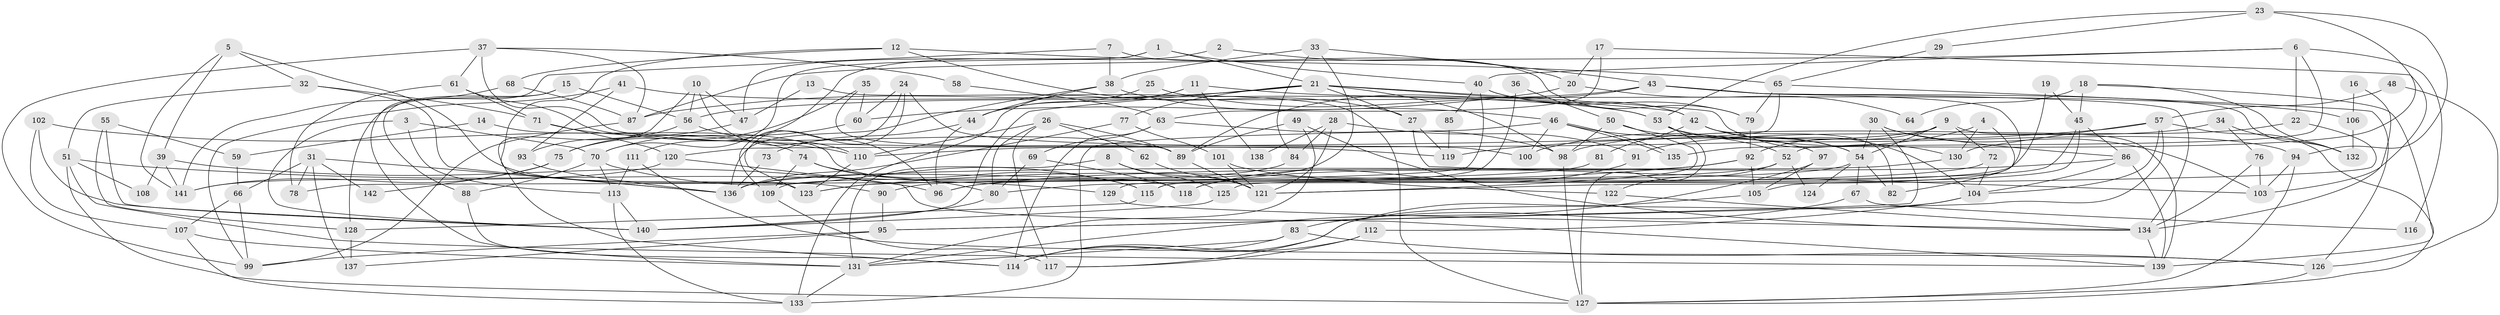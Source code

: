 // Generated by graph-tools (version 1.1) at 2025/02/03/09/25 03:02:03]
// undirected, 142 vertices, 284 edges
graph export_dot {
graph [start="1"]
  node [color=gray90,style=filled];
  1;
  2;
  3;
  4;
  5;
  6;
  7;
  8;
  9;
  10;
  11;
  12;
  13;
  14;
  15;
  16;
  17;
  18;
  19;
  20;
  21;
  22;
  23;
  24;
  25;
  26;
  27;
  28;
  29;
  30;
  31;
  32;
  33;
  34;
  35;
  36;
  37;
  38;
  39;
  40;
  41;
  42;
  43;
  44;
  45;
  46;
  47;
  48;
  49;
  50;
  51;
  52;
  53;
  54;
  55;
  56;
  57;
  58;
  59;
  60;
  61;
  62;
  63;
  64;
  65;
  66;
  67;
  68;
  69;
  70;
  71;
  72;
  73;
  74;
  75;
  76;
  77;
  78;
  79;
  80;
  81;
  82;
  83;
  84;
  85;
  86;
  87;
  88;
  89;
  90;
  91;
  92;
  93;
  94;
  95;
  96;
  97;
  98;
  99;
  100;
  101;
  102;
  103;
  104;
  105;
  106;
  107;
  108;
  109;
  110;
  111;
  112;
  113;
  114;
  115;
  116;
  117;
  118;
  119;
  120;
  121;
  122;
  123;
  124;
  125;
  126;
  127;
  128;
  129;
  130;
  131;
  132;
  133;
  134;
  135;
  136;
  137;
  138;
  139;
  140;
  141;
  142;
  1 -- 21;
  1 -- 40;
  1 -- 47;
  1 -- 70;
  2 -- 20;
  2 -- 111;
  3 -- 113;
  3 -- 70;
  3 -- 140;
  4 -- 82;
  4 -- 130;
  4 -- 100;
  5 -- 32;
  5 -- 141;
  5 -- 39;
  5 -- 90;
  6 -- 52;
  6 -- 40;
  6 -- 22;
  6 -- 87;
  6 -- 116;
  7 -- 131;
  7 -- 79;
  7 -- 38;
  8 -- 131;
  8 -- 121;
  8 -- 125;
  9 -- 110;
  9 -- 92;
  9 -- 54;
  9 -- 72;
  9 -- 139;
  10 -- 47;
  10 -- 114;
  10 -- 56;
  10 -- 96;
  11 -- 44;
  11 -- 133;
  11 -- 106;
  11 -- 138;
  12 -- 27;
  12 -- 68;
  12 -- 65;
  12 -- 123;
  13 -- 47;
  13 -- 127;
  14 -- 118;
  14 -- 59;
  15 -- 88;
  15 -- 56;
  15 -- 128;
  16 -- 106;
  16 -- 134;
  17 -- 103;
  17 -- 63;
  17 -- 20;
  18 -- 45;
  18 -- 139;
  18 -- 64;
  18 -- 132;
  19 -- 129;
  19 -- 45;
  20 -- 60;
  20 -- 64;
  21 -- 42;
  21 -- 27;
  21 -- 77;
  21 -- 87;
  21 -- 98;
  21 -- 130;
  21 -- 140;
  22 -- 98;
  22 -- 121;
  23 -- 53;
  23 -- 94;
  23 -- 29;
  23 -- 135;
  24 -- 100;
  24 -- 123;
  24 -- 60;
  24 -- 109;
  25 -- 44;
  25 -- 53;
  26 -- 80;
  26 -- 117;
  26 -- 62;
  26 -- 89;
  26 -- 110;
  27 -- 103;
  27 -- 119;
  28 -- 84;
  28 -- 121;
  28 -- 91;
  28 -- 138;
  29 -- 65;
  30 -- 54;
  30 -- 95;
  30 -- 86;
  30 -- 103;
  31 -- 137;
  31 -- 66;
  31 -- 78;
  31 -- 136;
  31 -- 142;
  32 -- 136;
  32 -- 71;
  32 -- 51;
  33 -- 109;
  33 -- 43;
  33 -- 38;
  33 -- 84;
  34 -- 132;
  34 -- 76;
  34 -- 91;
  35 -- 89;
  35 -- 60;
  35 -- 75;
  36 -- 115;
  36 -- 50;
  37 -- 61;
  37 -- 87;
  37 -- 58;
  37 -- 99;
  37 -- 119;
  38 -- 44;
  38 -- 46;
  38 -- 136;
  39 -- 96;
  39 -- 108;
  39 -- 141;
  40 -- 79;
  40 -- 78;
  40 -- 42;
  40 -- 85;
  41 -- 93;
  41 -- 99;
  41 -- 53;
  42 -- 54;
  42 -- 81;
  42 -- 82;
  42 -- 104;
  43 -- 89;
  43 -- 134;
  43 -- 56;
  43 -- 105;
  43 -- 132;
  44 -- 96;
  44 -- 73;
  45 -- 125;
  45 -- 86;
  45 -- 115;
  46 -- 135;
  46 -- 135;
  46 -- 52;
  46 -- 100;
  46 -- 133;
  47 -- 75;
  48 -- 57;
  48 -- 126;
  49 -- 134;
  49 -- 89;
  49 -- 131;
  50 -- 54;
  50 -- 98;
  50 -- 121;
  51 -- 139;
  51 -- 108;
  51 -- 127;
  51 -- 129;
  52 -- 90;
  52 -- 122;
  52 -- 124;
  53 -- 97;
  53 -- 94;
  53 -- 127;
  54 -- 96;
  54 -- 67;
  54 -- 82;
  54 -- 124;
  55 -- 140;
  55 -- 128;
  55 -- 59;
  56 -- 93;
  56 -- 110;
  57 -- 127;
  57 -- 130;
  57 -- 95;
  57 -- 104;
  57 -- 119;
  58 -- 63;
  59 -- 66;
  60 -- 70;
  61 -- 89;
  61 -- 71;
  61 -- 78;
  62 -- 121;
  63 -- 114;
  63 -- 98;
  63 -- 69;
  65 -- 126;
  65 -- 79;
  65 -- 120;
  66 -- 99;
  66 -- 107;
  67 -- 83;
  67 -- 116;
  68 -- 87;
  68 -- 141;
  69 -- 80;
  69 -- 118;
  70 -- 113;
  70 -- 88;
  70 -- 115;
  71 -- 120;
  71 -- 74;
  72 -- 104;
  72 -- 80;
  73 -- 136;
  74 -- 115;
  74 -- 80;
  74 -- 109;
  75 -- 141;
  75 -- 142;
  76 -- 134;
  76 -- 103;
  77 -- 136;
  77 -- 101;
  79 -- 92;
  80 -- 140;
  81 -- 123;
  83 -- 131;
  83 -- 114;
  83 -- 126;
  84 -- 136;
  85 -- 119;
  86 -- 104;
  86 -- 96;
  86 -- 139;
  87 -- 99;
  88 -- 114;
  89 -- 121;
  90 -- 95;
  91 -- 118;
  92 -- 123;
  92 -- 118;
  92 -- 105;
  93 -- 136;
  94 -- 127;
  94 -- 103;
  95 -- 99;
  95 -- 137;
  97 -- 105;
  97 -- 131;
  98 -- 127;
  101 -- 121;
  101 -- 122;
  102 -- 140;
  102 -- 110;
  102 -- 107;
  104 -- 112;
  104 -- 114;
  105 -- 117;
  106 -- 132;
  107 -- 133;
  107 -- 131;
  109 -- 117;
  110 -- 123;
  111 -- 126;
  111 -- 113;
  112 -- 117;
  112 -- 114;
  113 -- 140;
  113 -- 133;
  115 -- 128;
  120 -- 139;
  120 -- 141;
  122 -- 134;
  125 -- 140;
  126 -- 127;
  128 -- 137;
  129 -- 134;
  130 -- 136;
  131 -- 133;
  134 -- 139;
}
